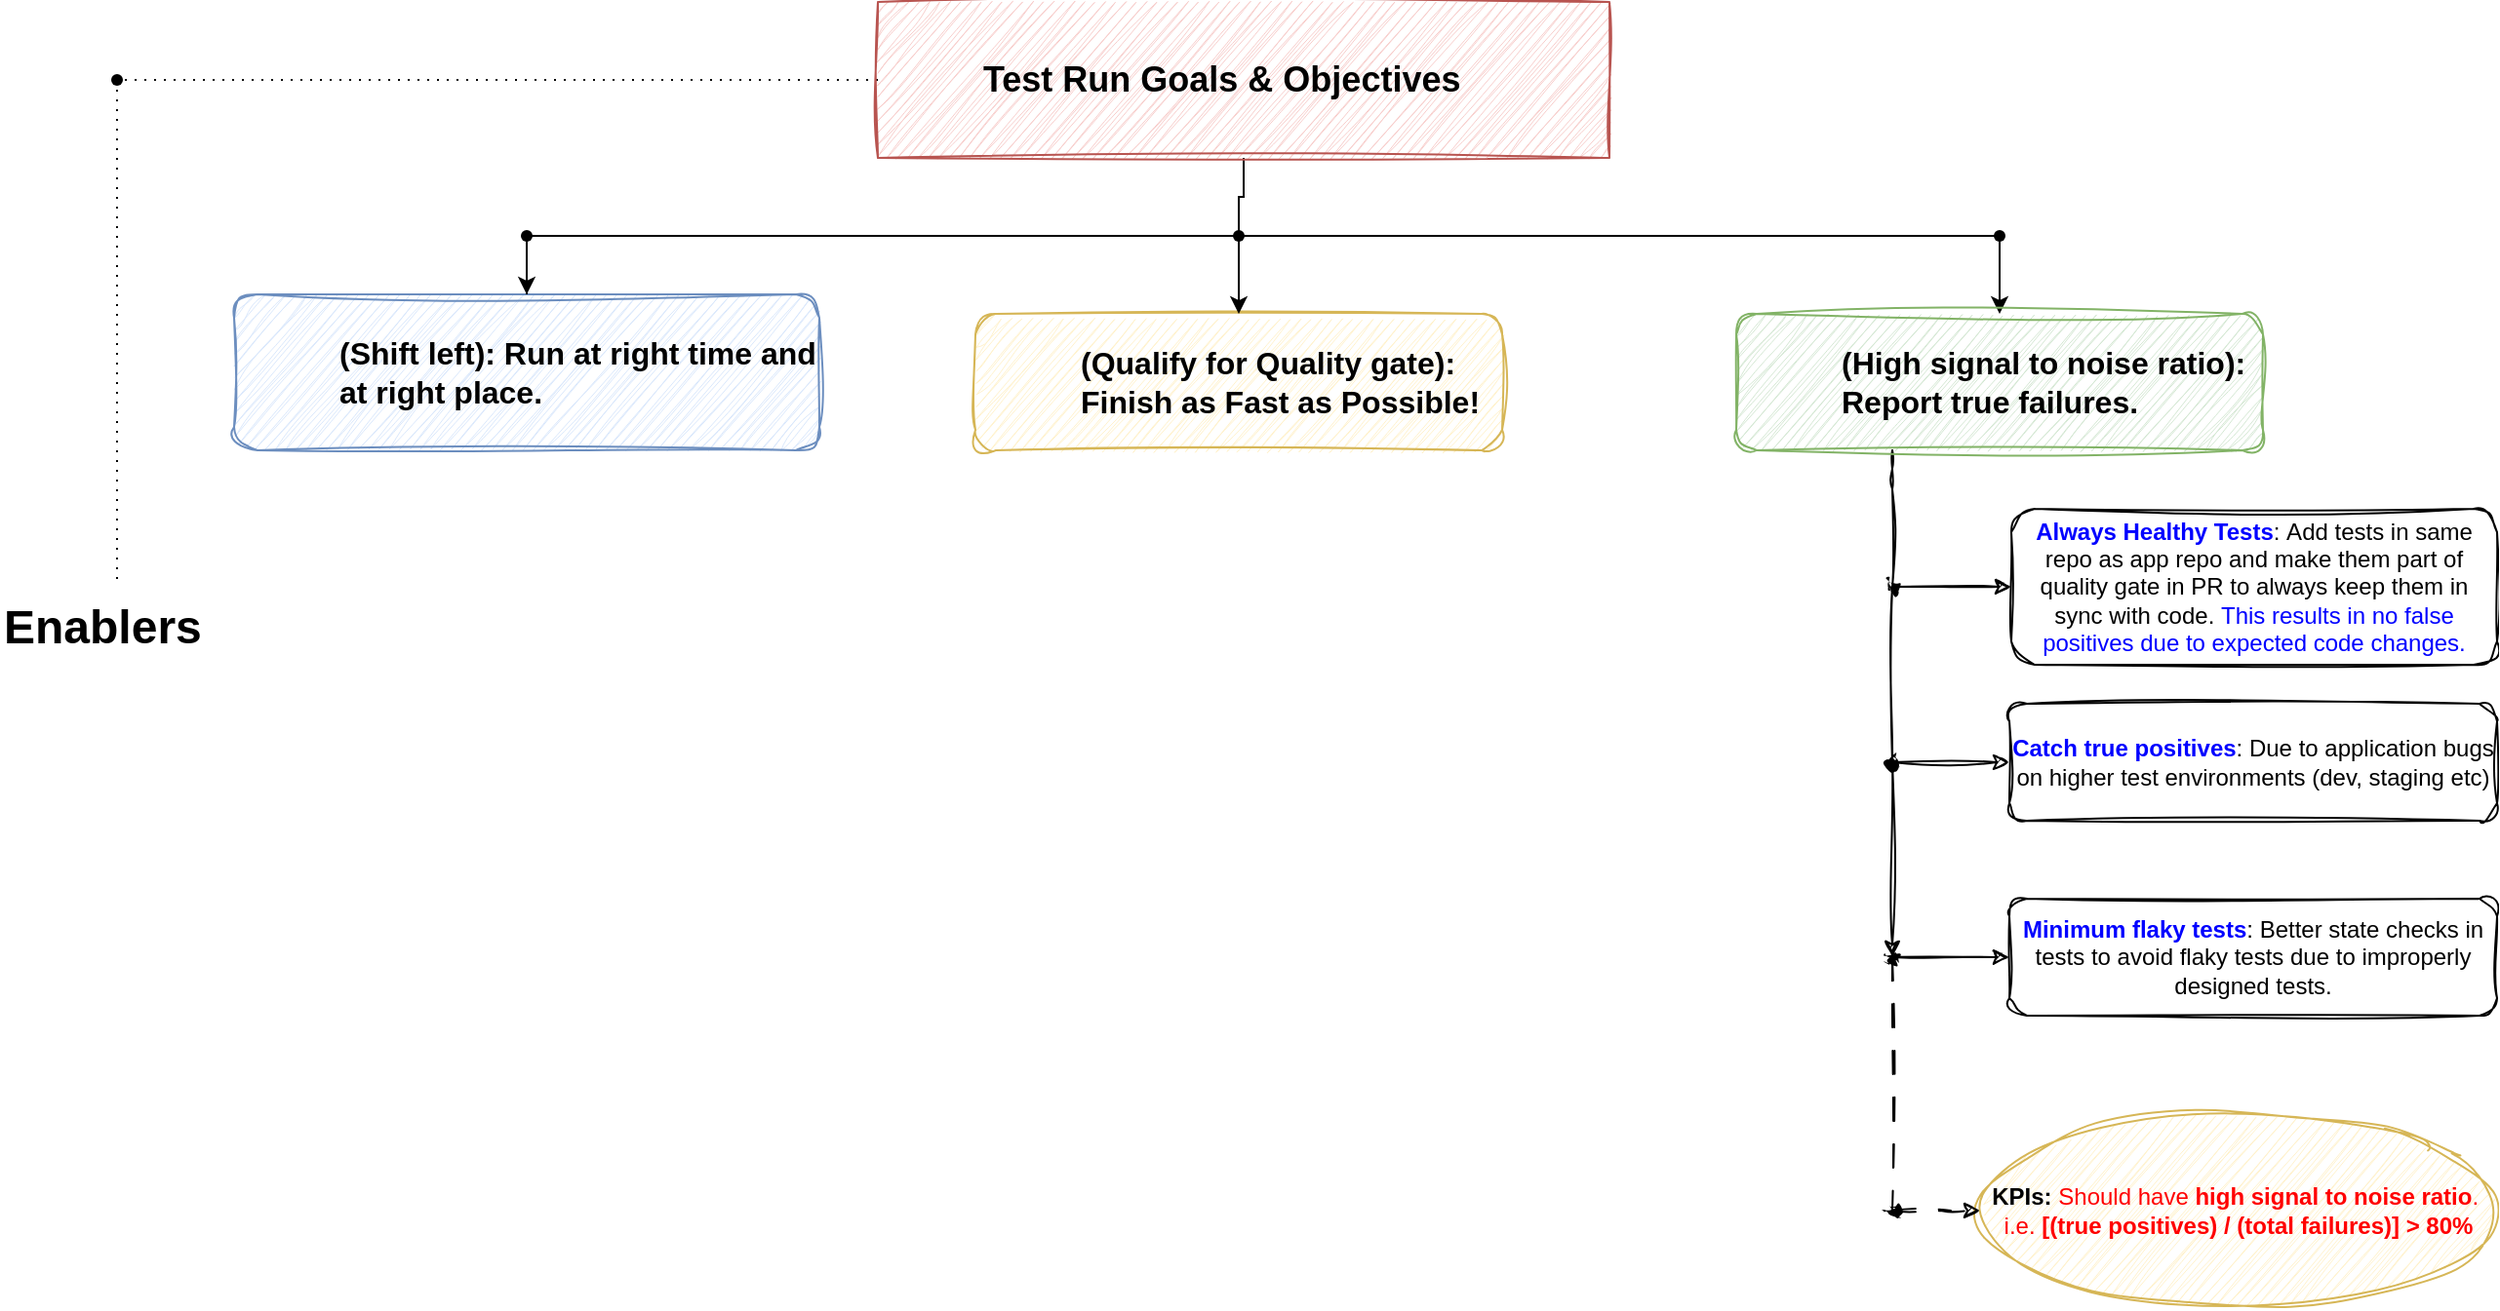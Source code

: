 <mxfile version="26.0.10">
  <diagram id="prtHgNgQTEPvFCAcTncT" name="Page-1">
    <mxGraphModel dx="415" dy="766" grid="1" gridSize="10" guides="1" tooltips="1" connect="1" arrows="1" fold="1" page="1" pageScale="1" pageWidth="827" pageHeight="1169" math="0" shadow="0">
      <root>
        <mxCell id="0" />
        <mxCell id="1" parent="0" />
        <mxCell id="_S74_14WhyGO1vv9u3Ts-43" value="" style="edgeStyle=orthogonalEdgeStyle;rounded=0;orthogonalLoop=1;jettySize=auto;html=1;endArrow=none;startFill=0;" edge="1" parent="1" source="dcq4-NIjGIj9vY-xPq-j-47" target="_S74_14WhyGO1vv9u3Ts-40">
          <mxGeometry relative="1" as="geometry" />
        </mxCell>
        <mxCell id="_S74_14WhyGO1vv9u3Ts-126" style="edgeStyle=orthogonalEdgeStyle;rounded=0;orthogonalLoop=1;jettySize=auto;html=1;endArrow=none;startFill=0;dashed=1;dashPattern=1 4;" edge="1" parent="1" source="dcq4-NIjGIj9vY-xPq-j-47" target="_S74_14WhyGO1vv9u3Ts-123">
          <mxGeometry relative="1" as="geometry" />
        </mxCell>
        <UserObject label="&lt;font style=&quot;font-size: 18px;&quot;&gt;Test Run Goals &amp;amp; Objectives&lt;/font&gt;" name="Tessa Miller" position="CFO" location="Office 1" email="me@example.com" placeholders="1" link="https://www.draw.io" id="dcq4-NIjGIj9vY-xPq-j-47">
          <mxCell style="label;image=https://cdn4.iconfinder.com/data/icons/online-marketing-hand-drawn-vol-2/52/goals__seo__target__mission__office__shooting__business-1024.png;whiteSpace=wrap;html=1;rounded=0;glass=0;treeMoving=1;treeFolding=1;sketch=1;curveFitting=1;jiggle=2;fillColor=#f8cecc;strokeColor=#b85450;" parent="1" vertex="1">
            <mxGeometry x="1300" y="40" width="375" height="80" as="geometry" />
          </mxCell>
        </UserObject>
        <mxCell id="_S74_14WhyGO1vv9u3Ts-18" value="" style="edgeStyle=orthogonalEdgeStyle;rounded=0;orthogonalLoop=1;jettySize=auto;html=1;entryX=0.7;entryY=-0.05;entryDx=0;entryDy=0;entryPerimeter=0;endArrow=none;startFill=0;sketch=1;curveFitting=1;jiggle=2;" edge="1" parent="1" source="dcq4-NIjGIj9vY-xPq-j-49" target="_S74_14WhyGO1vv9u3Ts-11" visible="0">
          <mxGeometry relative="1" as="geometry">
            <Array as="points">
              <mxPoint x="1030" y="290" />
              <mxPoint x="1030" y="290" />
            </Array>
          </mxGeometry>
        </mxCell>
        <UserObject label="&lt;span style=&quot;font-size: 16px;&quot;&gt;(Shift left): Run at right time and at right place.&amp;nbsp;&lt;/span&gt;" name="Edward Morrison" position="Brand Manager" location="Office 2" email="me@example.com" placeholders="1" link="https://www.draw.io" id="dcq4-NIjGIj9vY-xPq-j-49">
          <mxCell style="label;image=https://cdn3.iconfinder.com/data/icons/watchify-v1-0-80px/80/arrow-left-80px-1024.png;whiteSpace=wrap;html=1;rounded=1;glass=0;treeFolding=1;treeMoving=1;sketch=1;curveFitting=1;jiggle=2;fillColor=#dae8fc;strokeColor=#6c8ebf;shadow=0;align=left;movable=1;resizable=1;rotatable=1;deletable=1;editable=1;locked=0;connectable=1;" parent="1" vertex="1" collapsed="1">
            <mxGeometry x="970" y="190" width="300" height="80" as="geometry" />
          </mxCell>
        </UserObject>
        <mxCell id="_S74_14WhyGO1vv9u3Ts-81" value="" style="edgeStyle=orthogonalEdgeStyle;rounded=0;orthogonalLoop=1;jettySize=auto;html=1;entryX=0.575;entryY=0.15;entryDx=0;entryDy=0;entryPerimeter=0;endArrow=none;startFill=0;sketch=1;curveFitting=1;jiggle=2;" edge="1" parent="1" source="dcq4-NIjGIj9vY-xPq-j-51" target="_S74_14WhyGO1vv9u3Ts-61" visible="0">
          <mxGeometry relative="1" as="geometry">
            <Array as="points">
              <mxPoint x="1430" y="290" />
              <mxPoint x="1430" y="290" />
            </Array>
          </mxGeometry>
        </mxCell>
        <UserObject label="&lt;font style=&quot;font-size: 16px;&quot;&gt;(Qualify for Quality gate):&amp;nbsp;&lt;/font&gt;&lt;div&gt;&lt;font style=&quot;font-size: 16px;&quot;&gt;Finish as Fast as Possible!&lt;/font&gt;&lt;/div&gt;" name="Evan Valet" position="HR Director" location="Office 4" email="me@example.com" placeholders="1" link="https://www.draw.io" id="dcq4-NIjGIj9vY-xPq-j-51">
          <mxCell style="label;image=https://cdn4.iconfinder.com/data/icons/doodle-5/155/rocket-1024.png;html=1;rounded=1;glass=0;treeFolding=1;treeMoving=1;sketch=1;curveFitting=1;jiggle=2;fillColor=#fff2cc;strokeColor=#d6b656;" parent="1" vertex="1" collapsed="1">
            <mxGeometry x="1350" y="200" width="270" height="70" as="geometry" />
          </mxCell>
        </UserObject>
        <mxCell id="dcq4-NIjGIj9vY-xPq-j-55" value="&lt;h1 style=&quot;margin-top: 0px;&quot;&gt;Enablers&lt;/h1&gt;" style="text;html=1;whiteSpace=wrap;overflow=hidden;rounded=0;sketch=1;curveFitting=1;jiggle=2;" parent="1" vertex="1">
          <mxGeometry x="850" y="340" width="120" height="40" as="geometry" />
        </mxCell>
        <mxCell id="dcq4-NIjGIj9vY-xPq-j-61" value="&lt;b&gt;Run &quot;&lt;font style=&quot;color: rgb(0, 0, 255);&quot;&gt;updated&lt;/font&gt;&quot; tests &lt;font style=&quot;color: rgb(51, 51, 255);&quot;&gt;on pre-commit hooks&lt;/font&gt;.&lt;/b&gt;" style="rounded=1;whiteSpace=wrap;html=1;sketch=1;curveFitting=1;jiggle=2;" parent="1" vertex="1" visible="0">
          <mxGeometry x="1090" y="500" width="200" height="60" as="geometry" />
        </mxCell>
        <mxCell id="dcq4-NIjGIj9vY-xPq-j-62" value="&lt;b&gt;Run &quot;&lt;font style=&quot;color: rgb(0, 0, 255);&quot;&gt;affected&lt;/font&gt;&quot; tests &lt;font style=&quot;color: rgb(0, 0, 255);&quot;&gt;on &quot;pull request env&quot; (unit, int, system)&lt;/font&gt;.&lt;/b&gt;" style="rounded=1;whiteSpace=wrap;html=1;sketch=1;curveFitting=1;jiggle=2;" parent="1" vertex="1" visible="0">
          <mxGeometry x="1090" y="590" width="200" height="60" as="geometry" />
        </mxCell>
        <mxCell id="dcq4-NIjGIj9vY-xPq-j-63" value="&lt;b&gt;Run &quot;&lt;font style=&quot;color: rgb(0, 0, 255);&quot;&gt;all&lt;/font&gt;&quot; tests &lt;font style=&quot;color: rgb(0, 0, 255);&quot;&gt;post deployment of environments (dev, staging)&lt;/font&gt; etc.&lt;/b&gt;" style="rounded=1;whiteSpace=wrap;html=1;sketch=1;curveFitting=1;jiggle=2;" parent="1" vertex="1" visible="0">
          <mxGeometry x="1091" y="690" width="200" height="60" as="geometry" />
        </mxCell>
        <mxCell id="dcq4-NIjGIj9vY-xPq-j-64" value="&lt;div&gt;&lt;b style=&quot;background-color: transparent; color: light-dark(rgb(0, 0, 0), rgb(255, 255, 255));&quot;&gt;&amp;nbsp;KPIs:&lt;/b&gt;&lt;span style=&quot;background-color: transparent; color: light-dark(rgb(0, 0, 0), rgb(255, 255, 255));&quot;&gt;&amp;nbsp;&lt;/span&gt;&lt;span style=&quot;background-color: transparent;&quot;&gt;&lt;font style=&quot;color: light-dark(rgb(255, 0, 0), rgb(255, 255, 255));&quot;&gt;All &lt;b style=&quot;&quot;&gt;Hooks&lt;/b&gt; and &lt;b style=&quot;&quot;&gt;pipelines&lt;/b&gt; are in place to run different test use cases.&lt;/font&gt;&lt;/span&gt;&lt;/div&gt;" style="ellipse;whiteSpace=wrap;html=1;fillColor=#fff2cc;strokeColor=#d6b656;sketch=1;curveFitting=1;jiggle=2;" parent="1" vertex="1" visible="0">
          <mxGeometry x="1070" y="890" width="230" height="100" as="geometry" />
        </mxCell>
        <mxCell id="dcq4-NIjGIj9vY-xPq-j-65" value="&lt;b&gt;Run &quot;&lt;font style=&quot;color: rgb(0, 0, 255);&quot;&gt;all&lt;/font&gt;&quot; tests &lt;font style=&quot;color: rgb(0, 0, 255);&quot;&gt;pre&lt;/font&gt; &lt;font style=&quot;color: rgb(0, 0, 255);&quot;&gt;deployment to production&lt;/font&gt;.&lt;/b&gt;" style="rounded=1;whiteSpace=wrap;html=1;sketch=1;curveFitting=1;jiggle=2;" parent="1" vertex="1" visible="0">
          <mxGeometry x="1090" y="790" width="200" height="60" as="geometry" />
        </mxCell>
        <mxCell id="dcq4-NIjGIj9vY-xPq-j-71" value="&lt;b&gt;KPIs:&lt;/b&gt;&amp;nbsp;&lt;font color=&quot;#ff0000&quot;&gt;Should have&lt;b&gt; high signal to noise ratio&lt;/b&gt;.&amp;nbsp;&lt;/font&gt;&lt;div&gt;&lt;font color=&quot;#ff0000&quot;&gt;i.e. &lt;b&gt;[(true positives) / (total failures)] &amp;gt; 80%&lt;/b&gt;&lt;/font&gt;&lt;/div&gt;" style="ellipse;whiteSpace=wrap;html=1;fillColor=#fff2cc;strokeColor=#d6b656;sketch=1;curveFitting=1;jiggle=2;" parent="1" vertex="1">
          <mxGeometry x="1865" y="610" width="265" height="100" as="geometry" />
        </mxCell>
        <mxCell id="_S74_14WhyGO1vv9u3Ts-5" value="&lt;b style=&quot;text-align: center;&quot;&gt;Run &quot;&lt;font style=&quot;color: rgb(0, 0, 255);&quot;&gt;updated&lt;/font&gt;&quot; tests&amp;nbsp;&lt;font style=&quot;color: rgb(51, 51, 255);&quot;&gt;on pre-commit hooks&lt;/font&gt;.&lt;/b&gt;" style="whiteSpace=wrap;html=1;align=left;fillColor=#FFFFFF;strokeColor=#000000;fontStyle=1;spacing=2;spacingLeft=52;rounded=1;glass=0;sketch=1;curveFitting=1;jiggle=2;shadow=0;resizable=1;" vertex="1" visible="0" parent="1">
          <mxGeometry x="1090" y="310" width="200" height="60" as="geometry" />
        </mxCell>
        <mxCell id="_S74_14WhyGO1vv9u3Ts-9" value="&lt;b style=&quot;text-align: center;&quot;&gt;Run &quot;&lt;font style=&quot;color: rgb(0, 0, 255);&quot;&gt;affected&lt;/font&gt;&quot; tests&amp;nbsp;&lt;font style=&quot;color: rgb(0, 0, 255);&quot;&gt;on &quot;pull request env&quot; (unit, int, system)&lt;/font&gt;.&lt;/b&gt;" style="whiteSpace=wrap;html=1;align=left;fillColor=#FFFFFF;strokeColor=#000000;fontStyle=1;spacing=2;spacingLeft=52;rounded=1;glass=0;sketch=1;curveFitting=1;jiggle=2;shadow=0;resizable=1;" vertex="1" visible="0" parent="1">
          <mxGeometry x="1090" y="400" width="200" height="60" as="geometry" />
        </mxCell>
        <mxCell id="_S74_14WhyGO1vv9u3Ts-15" value="" style="edgeStyle=orthogonalEdgeStyle;rounded=0;orthogonalLoop=1;jettySize=auto;html=1;endArrow=none;startFill=0;sketch=1;curveFitting=1;jiggle=2;" edge="1" parent="1" source="_S74_14WhyGO1vv9u3Ts-11" target="_S74_14WhyGO1vv9u3Ts-12" visible="0">
          <mxGeometry relative="1" as="geometry" />
        </mxCell>
        <mxCell id="_S74_14WhyGO1vv9u3Ts-16" value="" style="edgeStyle=orthogonalEdgeStyle;rounded=0;orthogonalLoop=1;jettySize=auto;html=1;sketch=1;curveFitting=1;jiggle=2;" edge="1" parent="1" source="_S74_14WhyGO1vv9u3Ts-11" target="_S74_14WhyGO1vv9u3Ts-5" visible="0">
          <mxGeometry relative="1" as="geometry" />
        </mxCell>
        <mxCell id="_S74_14WhyGO1vv9u3Ts-11" value="" style="shape=waypoint;fillStyle=solid;size=6;pointerEvents=1;points=[];fillColor=none;resizable=0;rotatable=0;perimeter=centerPerimeter;snapToPoint=1;sketch=1;curveFitting=1;jiggle=2;" vertex="1" visible="0" parent="1">
          <mxGeometry x="1020" y="330" width="20" height="20" as="geometry" />
        </mxCell>
        <mxCell id="_S74_14WhyGO1vv9u3Ts-17" value="" style="edgeStyle=orthogonalEdgeStyle;rounded=0;orthogonalLoop=1;jettySize=auto;html=1;sketch=1;curveFitting=1;jiggle=2;" edge="1" parent="1" source="_S74_14WhyGO1vv9u3Ts-12" target="_S74_14WhyGO1vv9u3Ts-9" visible="0">
          <mxGeometry relative="1" as="geometry" />
        </mxCell>
        <mxCell id="_S74_14WhyGO1vv9u3Ts-20" value="" style="edgeStyle=orthogonalEdgeStyle;rounded=0;orthogonalLoop=1;jettySize=auto;html=1;endArrow=none;startFill=0;sketch=1;curveFitting=1;jiggle=2;" edge="1" parent="1" source="_S74_14WhyGO1vv9u3Ts-23">
          <mxGeometry relative="1" as="geometry">
            <mxPoint x="1030" y="530" as="targetPoint" />
          </mxGeometry>
        </mxCell>
        <mxCell id="_S74_14WhyGO1vv9u3Ts-12" value="" style="shape=waypoint;fillStyle=solid;size=6;pointerEvents=1;points=[];fillColor=none;resizable=0;rotatable=0;perimeter=centerPerimeter;snapToPoint=1;sketch=1;curveFitting=1;jiggle=2;" vertex="1" visible="0" parent="1">
          <mxGeometry x="1020" y="420" width="20" height="20" as="geometry" />
        </mxCell>
        <mxCell id="_S74_14WhyGO1vv9u3Ts-24" value="" style="edgeStyle=orthogonalEdgeStyle;rounded=0;orthogonalLoop=1;jettySize=auto;html=1;endArrow=none;startFill=0;sketch=1;curveFitting=1;jiggle=2;" edge="1" visible="0" parent="1" source="_S74_14WhyGO1vv9u3Ts-12" target="_S74_14WhyGO1vv9u3Ts-23">
          <mxGeometry relative="1" as="geometry">
            <mxPoint x="1030" y="430" as="sourcePoint" />
            <mxPoint x="1030" y="530" as="targetPoint" />
          </mxGeometry>
        </mxCell>
        <mxCell id="_S74_14WhyGO1vv9u3Ts-28" value="" style="edgeStyle=orthogonalEdgeStyle;rounded=0;orthogonalLoop=1;jettySize=auto;html=1;sketch=1;curveFitting=1;jiggle=2;" edge="1" parent="1" source="_S74_14WhyGO1vv9u3Ts-23" target="dcq4-NIjGIj9vY-xPq-j-61" visible="0">
          <mxGeometry relative="1" as="geometry" />
        </mxCell>
        <mxCell id="_S74_14WhyGO1vv9u3Ts-29" value="" style="edgeStyle=orthogonalEdgeStyle;rounded=0;orthogonalLoop=1;jettySize=auto;html=1;endArrow=none;startFill=0;sketch=1;curveFitting=1;jiggle=2;" edge="1" parent="1" source="_S74_14WhyGO1vv9u3Ts-23" target="_S74_14WhyGO1vv9u3Ts-27" visible="0">
          <mxGeometry relative="1" as="geometry" />
        </mxCell>
        <mxCell id="_S74_14WhyGO1vv9u3Ts-23" value="" style="shape=waypoint;fillStyle=solid;size=6;pointerEvents=1;points=[];fillColor=none;resizable=0;rotatable=0;perimeter=centerPerimeter;snapToPoint=1;sketch=1;curveFitting=1;jiggle=2;" vertex="1" visible="0" parent="1">
          <mxGeometry x="1020" y="520" width="20" height="20" as="geometry" />
        </mxCell>
        <mxCell id="_S74_14WhyGO1vv9u3Ts-32" value="" style="edgeStyle=orthogonalEdgeStyle;rounded=0;orthogonalLoop=1;jettySize=auto;html=1;sketch=1;curveFitting=1;jiggle=2;" edge="1" parent="1" source="_S74_14WhyGO1vv9u3Ts-27" target="dcq4-NIjGIj9vY-xPq-j-62" visible="0">
          <mxGeometry relative="1" as="geometry" />
        </mxCell>
        <mxCell id="_S74_14WhyGO1vv9u3Ts-33" value="" style="edgeStyle=orthogonalEdgeStyle;rounded=0;orthogonalLoop=1;jettySize=auto;html=1;sketch=1;curveFitting=1;jiggle=2;" edge="1" parent="1" source="_S74_14WhyGO1vv9u3Ts-27" target="_S74_14WhyGO1vv9u3Ts-30" visible="0">
          <mxGeometry relative="1" as="geometry" />
        </mxCell>
        <mxCell id="_S74_14WhyGO1vv9u3Ts-27" value="" style="shape=waypoint;fillStyle=solid;size=6;pointerEvents=1;points=[];fillColor=none;resizable=0;rotatable=0;perimeter=centerPerimeter;snapToPoint=1;sketch=1;curveFitting=1;jiggle=2;" vertex="1" visible="0" parent="1">
          <mxGeometry x="1020" y="610" width="20" height="20" as="geometry" />
        </mxCell>
        <mxCell id="_S74_14WhyGO1vv9u3Ts-34" value="" style="edgeStyle=orthogonalEdgeStyle;rounded=0;orthogonalLoop=1;jettySize=auto;html=1;sketch=1;curveFitting=1;jiggle=2;" edge="1" parent="1" source="_S74_14WhyGO1vv9u3Ts-30" target="dcq4-NIjGIj9vY-xPq-j-63" visible="0">
          <mxGeometry relative="1" as="geometry" />
        </mxCell>
        <mxCell id="_S74_14WhyGO1vv9u3Ts-35" value="" style="edgeStyle=orthogonalEdgeStyle;rounded=0;orthogonalLoop=1;jettySize=auto;html=1;sketch=1;curveFitting=1;jiggle=2;" edge="1" parent="1" source="_S74_14WhyGO1vv9u3Ts-30" target="_S74_14WhyGO1vv9u3Ts-31" visible="0">
          <mxGeometry relative="1" as="geometry" />
        </mxCell>
        <mxCell id="_S74_14WhyGO1vv9u3Ts-30" value="" style="shape=waypoint;fillStyle=solid;size=6;pointerEvents=1;points=[];fillColor=none;resizable=0;rotatable=0;perimeter=centerPerimeter;snapToPoint=1;sketch=1;curveFitting=1;jiggle=2;" vertex="1" visible="0" parent="1">
          <mxGeometry x="1020" y="710" width="20" height="20" as="geometry" />
        </mxCell>
        <mxCell id="_S74_14WhyGO1vv9u3Ts-36" value="" style="edgeStyle=orthogonalEdgeStyle;rounded=0;orthogonalLoop=1;jettySize=auto;html=1;sketch=1;curveFitting=1;jiggle=2;" edge="1" parent="1" source="_S74_14WhyGO1vv9u3Ts-31" target="dcq4-NIjGIj9vY-xPq-j-65" visible="0">
          <mxGeometry relative="1" as="geometry" />
        </mxCell>
        <mxCell id="_S74_14WhyGO1vv9u3Ts-39" value="" style="edgeStyle=orthogonalEdgeStyle;rounded=0;orthogonalLoop=1;jettySize=auto;html=1;dashed=1;sketch=1;curveFitting=1;jiggle=2;dashPattern=12 12;" edge="1" parent="1" source="_S74_14WhyGO1vv9u3Ts-31" target="_S74_14WhyGO1vv9u3Ts-37" visible="0">
          <mxGeometry relative="1" as="geometry" />
        </mxCell>
        <mxCell id="_S74_14WhyGO1vv9u3Ts-31" value="" style="shape=waypoint;fillStyle=solid;size=6;pointerEvents=1;points=[];fillColor=none;resizable=0;rotatable=0;perimeter=centerPerimeter;snapToPoint=1;dashed=1;dashPattern=12 12;sketch=1;curveFitting=1;jiggle=2;" vertex="1" visible="0" parent="1">
          <mxGeometry x="1020" y="810" width="20" height="20" as="geometry" />
        </mxCell>
        <mxCell id="_S74_14WhyGO1vv9u3Ts-38" value="" style="edgeStyle=orthogonalEdgeStyle;rounded=0;orthogonalLoop=1;jettySize=auto;html=1;dashed=1;sketch=1;curveFitting=1;jiggle=2;dashPattern=12 12;" edge="1" parent="1" source="_S74_14WhyGO1vv9u3Ts-37" target="dcq4-NIjGIj9vY-xPq-j-64" visible="0">
          <mxGeometry relative="1" as="geometry" />
        </mxCell>
        <mxCell id="_S74_14WhyGO1vv9u3Ts-37" value="" style="shape=waypoint;sketch=1;fillStyle=solid;size=6;pointerEvents=1;points=[];fillColor=none;resizable=0;rotatable=0;perimeter=centerPerimeter;snapToPoint=1;dashed=1;curveFitting=1;jiggle=2;dashPattern=12 12;" vertex="1" visible="0" parent="1">
          <mxGeometry x="1020" y="920" width="20" height="20" as="geometry" />
        </mxCell>
        <mxCell id="_S74_14WhyGO1vv9u3Ts-46" value="" style="edgeStyle=orthogonalEdgeStyle;rounded=0;orthogonalLoop=1;jettySize=auto;html=1;entryX=0.175;entryY=0.45;entryDx=0;entryDy=0;entryPerimeter=0;endArrow=none;startFill=0;" edge="1" parent="1" source="_S74_14WhyGO1vv9u3Ts-40" target="_S74_14WhyGO1vv9u3Ts-42">
          <mxGeometry relative="1" as="geometry" />
        </mxCell>
        <mxCell id="_S74_14WhyGO1vv9u3Ts-47" value="" style="edgeStyle=orthogonalEdgeStyle;rounded=0;orthogonalLoop=1;jettySize=auto;html=1;endArrow=none;startFill=0;" edge="1" parent="1" source="_S74_14WhyGO1vv9u3Ts-40" target="_S74_14WhyGO1vv9u3Ts-41">
          <mxGeometry relative="1" as="geometry" />
        </mxCell>
        <mxCell id="_S74_14WhyGO1vv9u3Ts-50" value="" style="edgeStyle=orthogonalEdgeStyle;rounded=0;orthogonalLoop=1;jettySize=auto;html=1;" edge="1" parent="1" source="_S74_14WhyGO1vv9u3Ts-40" target="dcq4-NIjGIj9vY-xPq-j-51">
          <mxGeometry relative="1" as="geometry" />
        </mxCell>
        <mxCell id="_S74_14WhyGO1vv9u3Ts-40" value="" style="shape=waypoint;sketch=0;fillStyle=solid;size=6;pointerEvents=1;points=[];fillColor=none;resizable=0;rotatable=0;perimeter=centerPerimeter;snapToPoint=1;" vertex="1" parent="1">
          <mxGeometry x="1475" y="150" width="20" height="20" as="geometry" />
        </mxCell>
        <mxCell id="_S74_14WhyGO1vv9u3Ts-48" value="" style="edgeStyle=orthogonalEdgeStyle;rounded=0;orthogonalLoop=1;jettySize=auto;html=1;" edge="1" parent="1" source="_S74_14WhyGO1vv9u3Ts-41" target="dcq4-NIjGIj9vY-xPq-j-49">
          <mxGeometry relative="1" as="geometry" />
        </mxCell>
        <mxCell id="_S74_14WhyGO1vv9u3Ts-41" value="" style="shape=waypoint;sketch=0;fillStyle=solid;size=6;pointerEvents=1;points=[];fillColor=none;resizable=0;rotatable=0;perimeter=centerPerimeter;snapToPoint=1;" vertex="1" parent="1">
          <mxGeometry x="1110" y="150" width="20" height="20" as="geometry" />
        </mxCell>
        <mxCell id="_S74_14WhyGO1vv9u3Ts-114" value="" style="edgeStyle=orthogonalEdgeStyle;rounded=0;orthogonalLoop=1;jettySize=auto;html=1;" edge="1" parent="1" source="_S74_14WhyGO1vv9u3Ts-42" target="_S74_14WhyGO1vv9u3Ts-89">
          <mxGeometry relative="1" as="geometry" />
        </mxCell>
        <mxCell id="_S74_14WhyGO1vv9u3Ts-42" value="" style="shape=waypoint;sketch=0;fillStyle=solid;size=6;pointerEvents=1;points=[];fillColor=none;resizable=0;rotatable=0;perimeter=centerPerimeter;snapToPoint=1;" vertex="1" parent="1">
          <mxGeometry x="1865" y="150" width="20" height="20" as="geometry" />
        </mxCell>
        <mxCell id="_S74_14WhyGO1vv9u3Ts-52" value="&lt;font style=&quot;color: rgb(0, 0, 255);&quot;&gt;&lt;b&gt;Powerful runners&lt;/b&gt;:&lt;/font&gt;&amp;nbsp;Create custom powerful runners for say 32GB/ 64GB." style="rounded=1;whiteSpace=wrap;html=1;sketch=1;curveFitting=1;jiggle=2;" vertex="1" visible="0" parent="1">
          <mxGeometry x="1490" y="500" width="200" height="60" as="geometry" />
        </mxCell>
        <mxCell id="_S74_14WhyGO1vv9u3Ts-53" value="&lt;font style=&quot;color: rgb(0, 0, 255);&quot;&gt;&lt;b&gt;Small atomic &amp;amp; independent tests&lt;/b&gt;:&lt;/font&gt;&amp;nbsp;Prefer smaller partial integration tests over e2e tests." style="rounded=1;whiteSpace=wrap;html=1;sketch=1;curveFitting=1;jiggle=2;" vertex="1" visible="0" parent="1">
          <mxGeometry x="1490" y="590" width="200" height="60" as="geometry" />
        </mxCell>
        <mxCell id="_S74_14WhyGO1vv9u3Ts-54" value="&lt;font style=&quot;color: rgb(0, 0, 255);&quot;&gt;&lt;b&gt;&amp;nbsp;Bypass Login&lt;/b&gt;:&lt;/font&gt;&amp;nbsp;Set storage sessions and reuse in whole project to optimise login in tests." style="rounded=1;whiteSpace=wrap;html=1;sketch=1;curveFitting=1;jiggle=2;" vertex="1" visible="0" parent="1">
          <mxGeometry x="1491" y="690" width="200" height="60" as="geometry" />
        </mxCell>
        <mxCell id="_S74_14WhyGO1vv9u3Ts-55" value="&lt;b&gt;KPIs:&lt;/b&gt;&amp;nbsp;&lt;font style=&quot;color: rgb(255, 0, 0);&quot;&gt;All Tests&amp;nbsp;&lt;b&gt;should finish in less than 9 mins&lt;/b&gt;.&lt;/font&gt;" style="ellipse;whiteSpace=wrap;html=1;fillColor=#fff2cc;strokeColor=#d6b656;sketch=1;curveFitting=1;jiggle=2;" vertex="1" visible="0" parent="1">
          <mxGeometry x="1470" y="800" width="230" height="100" as="geometry" />
        </mxCell>
        <mxCell id="_S74_14WhyGO1vv9u3Ts-59" value="" style="edgeStyle=orthogonalEdgeStyle;rounded=0;orthogonalLoop=1;jettySize=auto;html=1;endArrow=none;startFill=0;sketch=1;curveFitting=1;jiggle=2;" edge="1" visible="0" parent="1" source="_S74_14WhyGO1vv9u3Ts-61" target="_S74_14WhyGO1vv9u3Ts-64">
          <mxGeometry relative="1" as="geometry" />
        </mxCell>
        <mxCell id="_S74_14WhyGO1vv9u3Ts-84" value="" style="edgeStyle=orthogonalEdgeStyle;rounded=0;orthogonalLoop=1;jettySize=auto;html=1;sketch=1;curveFitting=1;jiggle=2;" edge="1" parent="1" source="_S74_14WhyGO1vv9u3Ts-61" target="_S74_14WhyGO1vv9u3Ts-82" visible="0">
          <mxGeometry relative="1" as="geometry" />
        </mxCell>
        <mxCell id="_S74_14WhyGO1vv9u3Ts-61" value="" style="shape=waypoint;fillStyle=solid;size=6;pointerEvents=1;points=[];fillColor=none;resizable=0;rotatable=0;perimeter=centerPerimeter;snapToPoint=1;sketch=1;curveFitting=1;jiggle=2;" vertex="1" visible="0" parent="1">
          <mxGeometry x="1420" y="330" width="20" height="20" as="geometry" />
        </mxCell>
        <mxCell id="_S74_14WhyGO1vv9u3Ts-63" value="" style="edgeStyle=orthogonalEdgeStyle;rounded=0;orthogonalLoop=1;jettySize=auto;html=1;endArrow=none;startFill=0;sketch=1;curveFitting=1;jiggle=2;" edge="1" parent="1" source="_S74_14WhyGO1vv9u3Ts-68">
          <mxGeometry relative="1" as="geometry">
            <mxPoint x="1430" y="530" as="targetPoint" />
          </mxGeometry>
        </mxCell>
        <mxCell id="_S74_14WhyGO1vv9u3Ts-85" value="" style="edgeStyle=orthogonalEdgeStyle;rounded=0;orthogonalLoop=1;jettySize=auto;html=1;sketch=1;curveFitting=1;jiggle=2;" edge="1" parent="1" source="_S74_14WhyGO1vv9u3Ts-64" target="_S74_14WhyGO1vv9u3Ts-83" visible="0">
          <mxGeometry relative="1" as="geometry" />
        </mxCell>
        <mxCell id="_S74_14WhyGO1vv9u3Ts-64" value="" style="shape=waypoint;fillStyle=solid;size=6;pointerEvents=1;points=[];fillColor=none;resizable=0;rotatable=0;perimeter=centerPerimeter;snapToPoint=1;sketch=1;curveFitting=1;jiggle=2;" vertex="1" visible="0" parent="1">
          <mxGeometry x="1420" y="420" width="20" height="20" as="geometry" />
        </mxCell>
        <mxCell id="_S74_14WhyGO1vv9u3Ts-65" value="" style="edgeStyle=orthogonalEdgeStyle;rounded=0;orthogonalLoop=1;jettySize=auto;html=1;endArrow=none;startFill=0;sketch=1;curveFitting=1;jiggle=2;" edge="1" visible="0" parent="1" source="_S74_14WhyGO1vv9u3Ts-64" target="_S74_14WhyGO1vv9u3Ts-68">
          <mxGeometry relative="1" as="geometry">
            <mxPoint x="1430" y="430" as="sourcePoint" />
            <mxPoint x="1430" y="530" as="targetPoint" />
          </mxGeometry>
        </mxCell>
        <mxCell id="_S74_14WhyGO1vv9u3Ts-66" value="" style="edgeStyle=orthogonalEdgeStyle;rounded=0;orthogonalLoop=1;jettySize=auto;html=1;sketch=1;curveFitting=1;jiggle=2;" edge="1" visible="0" parent="1" source="_S74_14WhyGO1vv9u3Ts-68" target="_S74_14WhyGO1vv9u3Ts-52">
          <mxGeometry relative="1" as="geometry" />
        </mxCell>
        <mxCell id="_S74_14WhyGO1vv9u3Ts-67" value="" style="edgeStyle=orthogonalEdgeStyle;rounded=0;orthogonalLoop=1;jettySize=auto;html=1;endArrow=none;startFill=0;sketch=1;curveFitting=1;jiggle=2;" edge="1" visible="0" parent="1" source="_S74_14WhyGO1vv9u3Ts-68" target="_S74_14WhyGO1vv9u3Ts-71">
          <mxGeometry relative="1" as="geometry" />
        </mxCell>
        <mxCell id="_S74_14WhyGO1vv9u3Ts-68" value="" style="shape=waypoint;fillStyle=solid;size=6;pointerEvents=1;points=[];fillColor=none;resizable=0;rotatable=0;perimeter=centerPerimeter;snapToPoint=1;sketch=1;curveFitting=1;jiggle=2;" vertex="1" visible="0" parent="1">
          <mxGeometry x="1420" y="520" width="20" height="20" as="geometry" />
        </mxCell>
        <mxCell id="_S74_14WhyGO1vv9u3Ts-69" value="" style="edgeStyle=orthogonalEdgeStyle;rounded=0;orthogonalLoop=1;jettySize=auto;html=1;sketch=1;curveFitting=1;jiggle=2;" edge="1" visible="0" parent="1" source="_S74_14WhyGO1vv9u3Ts-71" target="_S74_14WhyGO1vv9u3Ts-53">
          <mxGeometry relative="1" as="geometry" />
        </mxCell>
        <mxCell id="_S74_14WhyGO1vv9u3Ts-70" value="" style="edgeStyle=orthogonalEdgeStyle;rounded=0;orthogonalLoop=1;jettySize=auto;html=1;sketch=1;curveFitting=1;jiggle=2;" edge="1" visible="0" parent="1" source="_S74_14WhyGO1vv9u3Ts-71" target="_S74_14WhyGO1vv9u3Ts-74">
          <mxGeometry relative="1" as="geometry" />
        </mxCell>
        <mxCell id="_S74_14WhyGO1vv9u3Ts-71" value="" style="shape=waypoint;fillStyle=solid;size=6;pointerEvents=1;points=[];fillColor=none;resizable=0;rotatable=0;perimeter=centerPerimeter;snapToPoint=1;sketch=1;curveFitting=1;jiggle=2;" vertex="1" visible="0" parent="1">
          <mxGeometry x="1420" y="610" width="20" height="20" as="geometry" />
        </mxCell>
        <mxCell id="_S74_14WhyGO1vv9u3Ts-72" value="" style="edgeStyle=orthogonalEdgeStyle;rounded=0;orthogonalLoop=1;jettySize=auto;html=1;sketch=1;curveFitting=1;jiggle=2;" edge="1" visible="0" parent="1" source="_S74_14WhyGO1vv9u3Ts-74" target="_S74_14WhyGO1vv9u3Ts-54">
          <mxGeometry relative="1" as="geometry" />
        </mxCell>
        <mxCell id="_S74_14WhyGO1vv9u3Ts-87" value="" style="edgeStyle=orthogonalEdgeStyle;rounded=0;orthogonalLoop=1;jettySize=auto;html=1;sketch=1;curveFitting=1;jiggle=2;dashed=1;dashPattern=12 12;" edge="1" parent="1" source="_S74_14WhyGO1vv9u3Ts-74" target="_S74_14WhyGO1vv9u3Ts-79" visible="0">
          <mxGeometry relative="1" as="geometry" />
        </mxCell>
        <mxCell id="_S74_14WhyGO1vv9u3Ts-74" value="" style="shape=waypoint;fillStyle=solid;size=6;pointerEvents=1;points=[];fillColor=none;resizable=0;rotatable=0;perimeter=centerPerimeter;snapToPoint=1;sketch=1;curveFitting=1;jiggle=2;dashed=1;dashPattern=12 12;" vertex="1" visible="0" parent="1">
          <mxGeometry x="1420" y="710" width="20" height="20" as="geometry" />
        </mxCell>
        <mxCell id="_S74_14WhyGO1vv9u3Ts-78" value="" style="edgeStyle=orthogonalEdgeStyle;rounded=0;orthogonalLoop=1;jettySize=auto;html=1;dashed=1;sketch=1;curveFitting=1;jiggle=2;dashPattern=12 12;" edge="1" visible="0" parent="1" source="_S74_14WhyGO1vv9u3Ts-79" target="_S74_14WhyGO1vv9u3Ts-55">
          <mxGeometry relative="1" as="geometry" />
        </mxCell>
        <mxCell id="_S74_14WhyGO1vv9u3Ts-79" value="" style="shape=waypoint;sketch=1;fillStyle=solid;size=6;pointerEvents=1;points=[];fillColor=none;resizable=0;rotatable=0;perimeter=centerPerimeter;snapToPoint=1;dashed=1;curveFitting=1;jiggle=2;dashPattern=12 12;" vertex="1" visible="0" parent="1">
          <mxGeometry x="1420" y="840" width="20" height="20" as="geometry" />
        </mxCell>
        <mxCell id="_S74_14WhyGO1vv9u3Ts-82" value="&lt;b&gt;&lt;font style=&quot;color: rgb(0, 0, 255);&quot;&gt;Distributed run&lt;/font&gt;&lt;/b&gt;: Run tests on multiple runners" style="rounded=1;whiteSpace=wrap;html=1;sketch=1;curveFitting=1;jiggle=2;" vertex="1" visible="0" parent="1">
          <mxGeometry x="1491" y="310" width="200" height="60" as="geometry" />
        </mxCell>
        <mxCell id="_S74_14WhyGO1vv9u3Ts-83" value="&lt;font style=&quot;text-align: left; color: rgb(0, 0, 255);&quot;&gt;&lt;b&gt;Parallel run&lt;/b&gt;:&lt;/font&gt;&lt;span style=&quot;text-align: left;&quot;&gt;&amp;nbsp;Run tests on multiple threads within a runner.&lt;/span&gt;" style="rounded=1;whiteSpace=wrap;html=1;sketch=1;curveFitting=1;jiggle=2;" vertex="1" visible="0" parent="1">
          <mxGeometry x="1490" y="400" width="200" height="60" as="geometry" />
        </mxCell>
        <mxCell id="_S74_14WhyGO1vv9u3Ts-88" value="" style="edgeStyle=orthogonalEdgeStyle;rounded=0;orthogonalLoop=1;jettySize=auto;html=1;entryX=0.575;entryY=0.15;entryDx=0;entryDy=0;entryPerimeter=0;endArrow=none;startFill=0;sketch=1;curveFitting=1;jiggle=2;" edge="1" parent="1" source="_S74_14WhyGO1vv9u3Ts-89" target="_S74_14WhyGO1vv9u3Ts-96">
          <mxGeometry relative="1" as="geometry">
            <Array as="points">
              <mxPoint x="1820" y="290" />
              <mxPoint x="1820" y="290" />
            </Array>
          </mxGeometry>
        </mxCell>
        <UserObject label="&lt;div&gt;&lt;font style=&quot;font-size: 16px;&quot;&gt;(High signal to noise ratio):&lt;/font&gt;&lt;/div&gt;&lt;div&gt;&lt;font style=&quot;font-size: 16px;&quot;&gt;Report true failures.&lt;/font&gt;&lt;/div&gt;" name="Evan Valet" position="HR Director" location="Office 4" email="me@example.com" placeholders="1" link="https://www.draw.io" id="_S74_14WhyGO1vv9u3Ts-89">
          <mxCell style="label;image=https://cdn4.iconfinder.com/data/icons/software-and-web-technology/100/reliability-1024.png;html=1;rounded=1;glass=0;treeFolding=1;treeMoving=1;sketch=1;curveFitting=1;jiggle=2;fillColor=#d5e8d4;strokeColor=#82b366;" vertex="1" parent="1">
            <mxGeometry x="1740" y="200" width="270" height="70" as="geometry" />
          </mxCell>
        </UserObject>
        <mxCell id="_S74_14WhyGO1vv9u3Ts-90" value="&lt;b&gt;&lt;font style=&quot;color: rgb(0, 0, 255);&quot;&gt;Minimum flaky tests&lt;/font&gt;&lt;/b&gt;: Better state checks in tests to avoid flaky tests due to improperly designed tests." style="rounded=1;whiteSpace=wrap;html=1;sketch=1;curveFitting=1;jiggle=2;" vertex="1" parent="1">
          <mxGeometry x="1880" y="500" width="250" height="60" as="geometry" />
        </mxCell>
        <mxCell id="_S74_14WhyGO1vv9u3Ts-94" value="" style="edgeStyle=orthogonalEdgeStyle;rounded=0;orthogonalLoop=1;jettySize=auto;html=1;endArrow=none;startFill=0;sketch=1;curveFitting=1;jiggle=2;" edge="1" parent="1" source="_S74_14WhyGO1vv9u3Ts-96" target="_S74_14WhyGO1vv9u3Ts-99">
          <mxGeometry relative="1" as="geometry" />
        </mxCell>
        <mxCell id="_S74_14WhyGO1vv9u3Ts-95" value="" style="edgeStyle=orthogonalEdgeStyle;rounded=0;orthogonalLoop=1;jettySize=auto;html=1;sketch=1;curveFitting=1;jiggle=2;" edge="1" parent="1" source="_S74_14WhyGO1vv9u3Ts-96" target="_S74_14WhyGO1vv9u3Ts-112">
          <mxGeometry relative="1" as="geometry" />
        </mxCell>
        <mxCell id="_S74_14WhyGO1vv9u3Ts-96" value="" style="shape=waypoint;fillStyle=solid;size=6;pointerEvents=1;points=[];fillColor=none;resizable=0;rotatable=0;perimeter=centerPerimeter;snapToPoint=1;sketch=1;curveFitting=1;jiggle=2;" vertex="1" parent="1">
          <mxGeometry x="1810" y="330" width="20" height="20" as="geometry" />
        </mxCell>
        <mxCell id="_S74_14WhyGO1vv9u3Ts-97" value="" style="edgeStyle=orthogonalEdgeStyle;rounded=0;orthogonalLoop=1;jettySize=auto;html=1;endArrow=none;startFill=0;sketch=1;curveFitting=1;jiggle=2;" edge="1" parent="1">
          <mxGeometry relative="1" as="geometry">
            <mxPoint x="1820" y="530" as="targetPoint" />
            <mxPoint x="1820" y="530" as="sourcePoint" />
          </mxGeometry>
        </mxCell>
        <mxCell id="_S74_14WhyGO1vv9u3Ts-98" value="" style="edgeStyle=orthogonalEdgeStyle;rounded=0;orthogonalLoop=1;jettySize=auto;html=1;sketch=1;curveFitting=1;jiggle=2;" edge="1" parent="1" source="_S74_14WhyGO1vv9u3Ts-99" target="_S74_14WhyGO1vv9u3Ts-113">
          <mxGeometry relative="1" as="geometry" />
        </mxCell>
        <mxCell id="_S74_14WhyGO1vv9u3Ts-121" value="" style="edgeStyle=orthogonalEdgeStyle;rounded=0;orthogonalLoop=1;jettySize=auto;html=1;sketch=1;curveFitting=1;jiggle=2;" edge="1" parent="1" source="_S74_14WhyGO1vv9u3Ts-99" target="_S74_14WhyGO1vv9u3Ts-116">
          <mxGeometry relative="1" as="geometry" />
        </mxCell>
        <mxCell id="_S74_14WhyGO1vv9u3Ts-99" value="" style="shape=waypoint;fillStyle=solid;size=6;pointerEvents=1;points=[];fillColor=none;resizable=0;rotatable=0;perimeter=centerPerimeter;snapToPoint=1;sketch=1;curveFitting=1;jiggle=2;" vertex="1" parent="1">
          <mxGeometry x="1810" y="420" width="20" height="20" as="geometry" />
        </mxCell>
        <mxCell id="_S74_14WhyGO1vv9u3Ts-122" value="" style="edgeStyle=orthogonalEdgeStyle;rounded=0;orthogonalLoop=1;jettySize=auto;html=1;sketch=1;curveFitting=1;jiggle=2;dashed=1;dashPattern=12 12;" edge="1" parent="1" source="_S74_14WhyGO1vv9u3Ts-111" target="dcq4-NIjGIj9vY-xPq-j-71">
          <mxGeometry relative="1" as="geometry" />
        </mxCell>
        <mxCell id="_S74_14WhyGO1vv9u3Ts-111" value="" style="shape=waypoint;sketch=1;fillStyle=solid;size=6;pointerEvents=1;points=[];fillColor=none;resizable=0;rotatable=0;perimeter=centerPerimeter;snapToPoint=1;dashed=1;curveFitting=1;jiggle=2;dashPattern=12 12;" vertex="1" parent="1">
          <mxGeometry x="1810" y="650" width="20" height="20" as="geometry" />
        </mxCell>
        <mxCell id="_S74_14WhyGO1vv9u3Ts-112" value="&lt;b&gt;&lt;font style=&quot;color: rgb(0, 0, 255);&quot;&gt;Always Healthy Tests&lt;/font&gt;&lt;/b&gt;:&amp;nbsp;Add tests in same repo as app repo and make them part of quality gate in PR to always keep them in sync with code.&amp;nbsp;&lt;font style=&quot;color: rgb(0, 0, 255);&quot;&gt;This results in&amp;nbsp;&lt;/font&gt;&lt;font style=&quot;color: rgb(0, 0, 255);&quot;&gt;no false positives due to expecte&lt;/font&gt;&lt;font style=&quot;color: rgb(0, 0, 255);&quot;&gt;d code changes.&lt;/font&gt;" style="rounded=1;whiteSpace=wrap;html=1;sketch=1;curveFitting=1;jiggle=2;" vertex="1" parent="1">
          <mxGeometry x="1881" y="300" width="249" height="80" as="geometry" />
        </mxCell>
        <mxCell id="_S74_14WhyGO1vv9u3Ts-113" value="&lt;b&gt;&lt;font style=&quot;color: rgb(0, 0, 255);&quot;&gt;Catch true positives&lt;/font&gt;&lt;/b&gt;: Due to application bugs on higher test environments (dev, staging etc)" style="rounded=1;whiteSpace=wrap;html=1;sketch=1;curveFitting=1;jiggle=2;" vertex="1" parent="1">
          <mxGeometry x="1880" y="400" width="250" height="60" as="geometry" />
        </mxCell>
        <mxCell id="_S74_14WhyGO1vv9u3Ts-117" value="" style="edgeStyle=orthogonalEdgeStyle;rounded=0;orthogonalLoop=1;jettySize=auto;html=1;sketch=1;curveFitting=1;jiggle=2;" edge="1" parent="1" target="_S74_14WhyGO1vv9u3Ts-116">
          <mxGeometry relative="1" as="geometry">
            <mxPoint x="1820" y="530" as="sourcePoint" />
            <mxPoint x="1880" y="530" as="targetPoint" />
          </mxGeometry>
        </mxCell>
        <mxCell id="_S74_14WhyGO1vv9u3Ts-118" value="" style="edgeStyle=orthogonalEdgeStyle;rounded=0;orthogonalLoop=1;jettySize=auto;html=1;endArrow=none;startFill=0;dashed=1;dashPattern=12 12;sketch=1;curveFitting=1;jiggle=2;" edge="1" parent="1" source="_S74_14WhyGO1vv9u3Ts-116" target="_S74_14WhyGO1vv9u3Ts-111">
          <mxGeometry relative="1" as="geometry" />
        </mxCell>
        <mxCell id="_S74_14WhyGO1vv9u3Ts-119" value="" style="edgeStyle=orthogonalEdgeStyle;rounded=0;orthogonalLoop=1;jettySize=auto;html=1;sketch=1;curveFitting=1;jiggle=2;" edge="1" parent="1" source="_S74_14WhyGO1vv9u3Ts-116" target="_S74_14WhyGO1vv9u3Ts-90">
          <mxGeometry relative="1" as="geometry" />
        </mxCell>
        <mxCell id="_S74_14WhyGO1vv9u3Ts-116" value="" style="shape=waypoint;sketch=1;fillStyle=solid;size=6;pointerEvents=1;points=[];fillColor=none;resizable=0;rotatable=0;perimeter=centerPerimeter;snapToPoint=1;curveFitting=1;jiggle=2;" vertex="1" parent="1">
          <mxGeometry x="1810" y="520" width="20" height="20" as="geometry" />
        </mxCell>
        <mxCell id="_S74_14WhyGO1vv9u3Ts-123" value="" style="shape=waypoint;sketch=0;size=6;pointerEvents=1;points=[];fillColor=none;resizable=0;rotatable=0;perimeter=centerPerimeter;snapToPoint=1;" vertex="1" parent="1">
          <mxGeometry x="900" y="70" width="20" height="20" as="geometry" />
        </mxCell>
        <mxCell id="_S74_14WhyGO1vv9u3Ts-128" style="edgeStyle=orthogonalEdgeStyle;rounded=0;orthogonalLoop=1;jettySize=auto;html=1;entryX=0.5;entryY=0;entryDx=0;entryDy=0;dashed=1;dashPattern=1 4;endArrow=none;startFill=0;" edge="1" parent="1" source="_S74_14WhyGO1vv9u3Ts-123" target="dcq4-NIjGIj9vY-xPq-j-55">
          <mxGeometry relative="1" as="geometry">
            <mxPoint x="910" y="330" as="targetPoint" />
          </mxGeometry>
        </mxCell>
      </root>
    </mxGraphModel>
  </diagram>
</mxfile>
